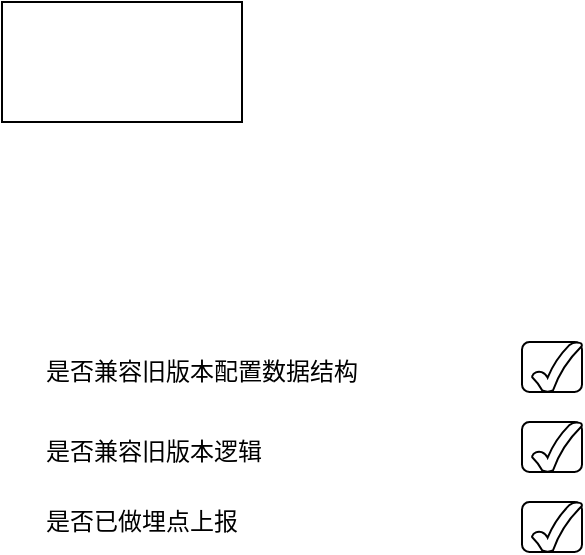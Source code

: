 <mxfile version="18.0.1" type="github">
  <diagram id="KYf9Er2kuV7wIZ0jGuQY" name="Page-1">
    <mxGraphModel dx="1422" dy="794" grid="1" gridSize="10" guides="1" tooltips="1" connect="1" arrows="1" fold="1" page="1" pageScale="1" pageWidth="827" pageHeight="1169" math="0" shadow="0">
      <root>
        <mxCell id="0" />
        <mxCell id="1" parent="0" />
        <mxCell id="vPAg1KyBrHg3raF2SCh0-1" value="" style="rounded=0;whiteSpace=wrap;html=1;" vertex="1" parent="1">
          <mxGeometry x="190" y="240" width="120" height="60" as="geometry" />
        </mxCell>
        <mxCell id="vPAg1KyBrHg3raF2SCh0-2" value="是否兼容旧版本配置数据结构" style="text;html=1;strokeColor=none;fillColor=none;align=left;verticalAlign=middle;whiteSpace=wrap;rounded=0;" vertex="1" parent="1">
          <mxGeometry x="210" y="410" width="230" height="30" as="geometry" />
        </mxCell>
        <mxCell id="vPAg1KyBrHg3raF2SCh0-3" value="" style="rounded=1;whiteSpace=wrap;html=1;" vertex="1" parent="1">
          <mxGeometry x="450" y="410" width="30" height="25" as="geometry" />
        </mxCell>
        <mxCell id="vPAg1KyBrHg3raF2SCh0-4" value="" style="verticalLabelPosition=bottom;verticalAlign=top;html=1;shape=mxgraph.basic.tick" vertex="1" parent="1">
          <mxGeometry x="455" y="410" width="25" height="25" as="geometry" />
        </mxCell>
        <mxCell id="vPAg1KyBrHg3raF2SCh0-5" value="是否已做埋点上报" style="text;html=1;strokeColor=none;fillColor=none;align=left;verticalAlign=middle;whiteSpace=wrap;rounded=0;" vertex="1" parent="1">
          <mxGeometry x="210" y="485" width="230" height="30" as="geometry" />
        </mxCell>
        <mxCell id="vPAg1KyBrHg3raF2SCh0-6" value="" style="rounded=1;whiteSpace=wrap;html=1;" vertex="1" parent="1">
          <mxGeometry x="450" y="450" width="30" height="25" as="geometry" />
        </mxCell>
        <mxCell id="vPAg1KyBrHg3raF2SCh0-7" value="" style="verticalLabelPosition=bottom;verticalAlign=top;html=1;shape=mxgraph.basic.tick" vertex="1" parent="1">
          <mxGeometry x="455" y="450" width="25" height="25" as="geometry" />
        </mxCell>
        <mxCell id="vPAg1KyBrHg3raF2SCh0-9" value="" style="rounded=1;whiteSpace=wrap;html=1;" vertex="1" parent="1">
          <mxGeometry x="450" y="490" width="30" height="25" as="geometry" />
        </mxCell>
        <mxCell id="vPAg1KyBrHg3raF2SCh0-10" value="" style="verticalLabelPosition=bottom;verticalAlign=top;html=1;shape=mxgraph.basic.tick" vertex="1" parent="1">
          <mxGeometry x="455" y="490" width="25" height="25" as="geometry" />
        </mxCell>
        <mxCell id="vPAg1KyBrHg3raF2SCh0-11" value="是否兼容旧版本逻辑" style="text;html=1;strokeColor=none;fillColor=none;align=left;verticalAlign=middle;whiteSpace=wrap;rounded=0;" vertex="1" parent="1">
          <mxGeometry x="210" y="450" width="230" height="30" as="geometry" />
        </mxCell>
      </root>
    </mxGraphModel>
  </diagram>
</mxfile>
